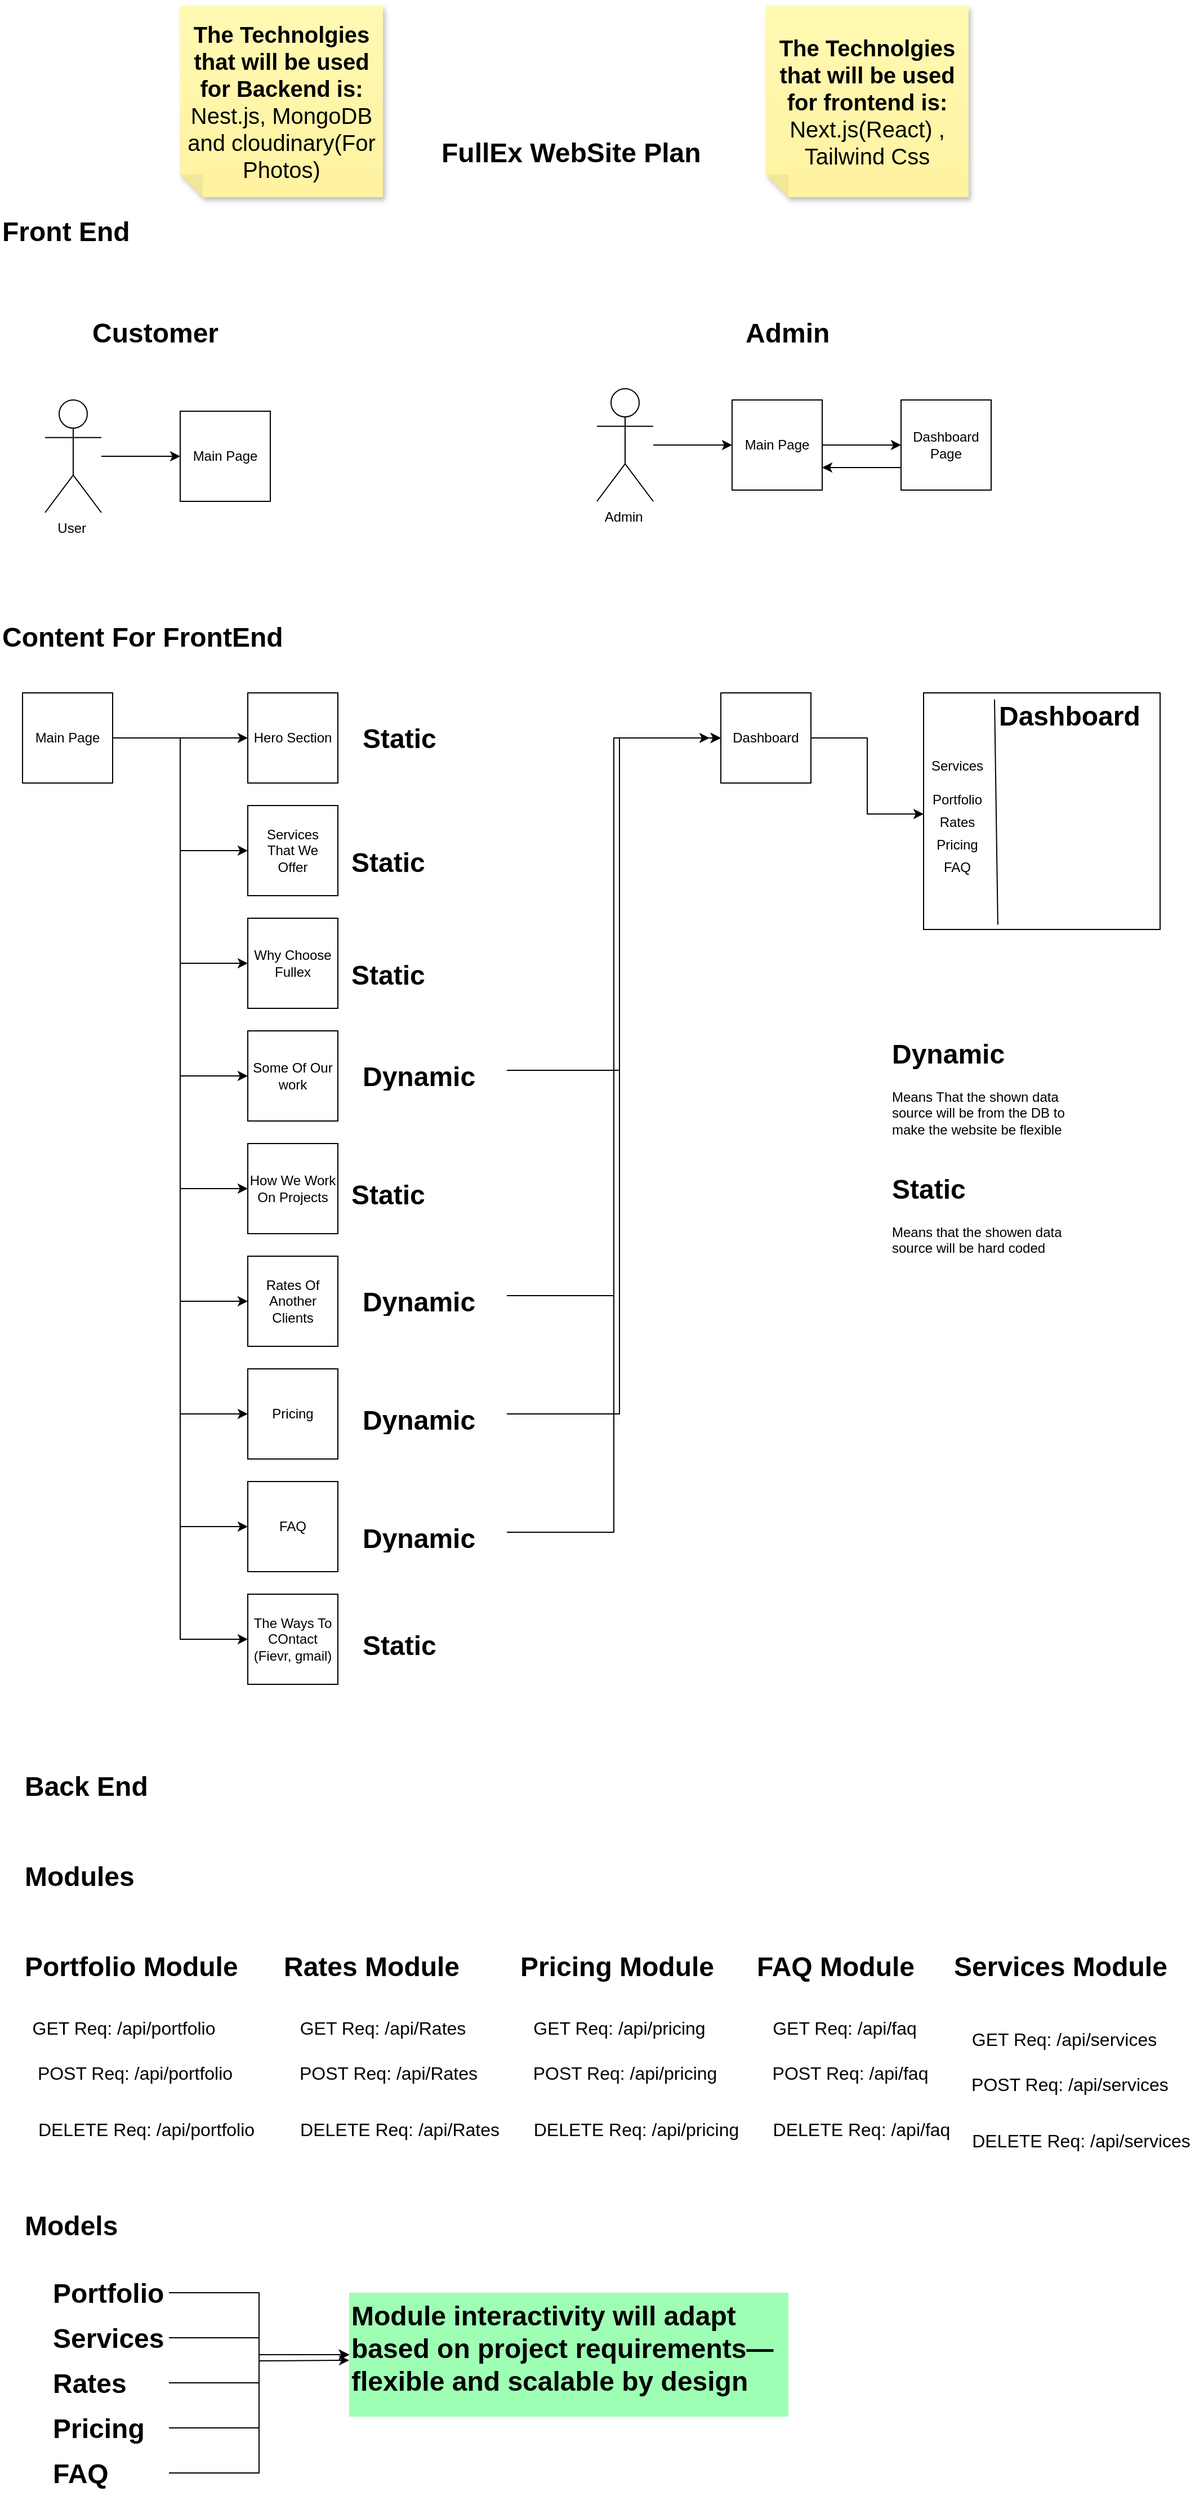 <mxfile version="27.0.9">
  <diagram name="Page-1" id="Uw946gZTUGCRtJaxegiX">
    <mxGraphModel dx="1330" dy="563" grid="1" gridSize="10" guides="1" tooltips="1" connect="1" arrows="1" fold="1" page="1" pageScale="1" pageWidth="1100" pageHeight="850" math="0" shadow="0">
      <root>
        <mxCell id="0" />
        <mxCell id="1" parent="0" />
        <mxCell id="nWygoveOUm3oECDiXC1X-2" value="&lt;h1 style=&quot;margin-top: 0px;&quot;&gt;&lt;span style=&quot;background-color: transparent; color: light-dark(rgb(0, 0, 0), rgb(255, 255, 255));&quot;&gt;FullEx WebSite Plan&lt;/span&gt;&lt;/h1&gt;" style="text;html=1;whiteSpace=wrap;overflow=hidden;rounded=0;" parent="1" vertex="1">
          <mxGeometry x="430" y="150" width="240" height="30" as="geometry" />
        </mxCell>
        <mxCell id="nWygoveOUm3oECDiXC1X-3" value="&lt;h1 style=&quot;margin-top: 0px;&quot;&gt;&lt;span style=&quot;background-color: transparent; color: light-dark(rgb(0, 0, 0), rgb(255, 255, 255));&quot;&gt;Front End&lt;/span&gt;&lt;/h1&gt;" style="text;html=1;whiteSpace=wrap;overflow=hidden;rounded=0;" parent="1" vertex="1">
          <mxGeometry x="40" y="220" width="240" height="30" as="geometry" />
        </mxCell>
        <mxCell id="nWygoveOUm3oECDiXC1X-8" style="edgeStyle=orthogonalEdgeStyle;rounded=0;orthogonalLoop=1;jettySize=auto;html=1;" parent="1" source="nWygoveOUm3oECDiXC1X-5" edge="1">
          <mxGeometry relative="1" as="geometry">
            <mxPoint x="200" y="440" as="targetPoint" />
          </mxGeometry>
        </mxCell>
        <mxCell id="nWygoveOUm3oECDiXC1X-5" value="User&amp;nbsp;" style="shape=umlActor;verticalLabelPosition=bottom;verticalAlign=top;html=1;outlineConnect=0;" parent="1" vertex="1">
          <mxGeometry x="80" y="390" width="50" height="100" as="geometry" />
        </mxCell>
        <mxCell id="nWygoveOUm3oECDiXC1X-9" value="Main Page" style="whiteSpace=wrap;html=1;aspect=fixed;" parent="1" vertex="1">
          <mxGeometry x="200" y="400" width="80" height="80" as="geometry" />
        </mxCell>
        <mxCell id="nWygoveOUm3oECDiXC1X-10" value="&lt;h1 style=&quot;margin-top: 0px;&quot;&gt;&lt;span style=&quot;background-color: transparent; color: light-dark(rgb(0, 0, 0), rgb(255, 255, 255));&quot;&gt;Customer&lt;/span&gt;&lt;/h1&gt;" style="text;html=1;whiteSpace=wrap;overflow=hidden;rounded=0;" parent="1" vertex="1">
          <mxGeometry x="120" y="310" width="130" height="30" as="geometry" />
        </mxCell>
        <mxCell id="nWygoveOUm3oECDiXC1X-12" style="edgeStyle=orthogonalEdgeStyle;rounded=0;orthogonalLoop=1;jettySize=auto;html=1;" parent="1" source="nWygoveOUm3oECDiXC1X-13" edge="1">
          <mxGeometry relative="1" as="geometry">
            <mxPoint x="690" y="430" as="targetPoint" />
          </mxGeometry>
        </mxCell>
        <mxCell id="nWygoveOUm3oECDiXC1X-13" value="Admin&amp;nbsp;" style="shape=umlActor;verticalLabelPosition=bottom;verticalAlign=top;html=1;outlineConnect=0;" parent="1" vertex="1">
          <mxGeometry x="570" y="380" width="50" height="100" as="geometry" />
        </mxCell>
        <mxCell id="nWygoveOUm3oECDiXC1X-16" style="edgeStyle=orthogonalEdgeStyle;rounded=0;orthogonalLoop=1;jettySize=auto;html=1;" parent="1" source="nWygoveOUm3oECDiXC1X-14" edge="1">
          <mxGeometry relative="1" as="geometry">
            <mxPoint x="840" y="430" as="targetPoint" />
          </mxGeometry>
        </mxCell>
        <mxCell id="nWygoveOUm3oECDiXC1X-14" value="Main Page" style="whiteSpace=wrap;html=1;aspect=fixed;" parent="1" vertex="1">
          <mxGeometry x="690" y="390" width="80" height="80" as="geometry" />
        </mxCell>
        <mxCell id="nWygoveOUm3oECDiXC1X-15" value="&lt;h1 style=&quot;margin-top: 0px;&quot;&gt;&lt;span style=&quot;background-color: transparent; color: light-dark(rgb(0, 0, 0), rgb(255, 255, 255));&quot;&gt;Admin&lt;/span&gt;&lt;/h1&gt;" style="text;html=1;whiteSpace=wrap;overflow=hidden;rounded=0;" parent="1" vertex="1">
          <mxGeometry x="700" y="310" width="130" height="30" as="geometry" />
        </mxCell>
        <mxCell id="nWygoveOUm3oECDiXC1X-19" style="edgeStyle=orthogonalEdgeStyle;rounded=0;orthogonalLoop=1;jettySize=auto;html=1;entryX=1;entryY=0.75;entryDx=0;entryDy=0;" parent="1" source="nWygoveOUm3oECDiXC1X-17" target="nWygoveOUm3oECDiXC1X-14" edge="1">
          <mxGeometry relative="1" as="geometry">
            <Array as="points">
              <mxPoint x="840" y="450" />
              <mxPoint x="840" y="450" />
            </Array>
          </mxGeometry>
        </mxCell>
        <mxCell id="nWygoveOUm3oECDiXC1X-17" value="Dashboard&lt;div&gt;Page&lt;/div&gt;" style="whiteSpace=wrap;html=1;aspect=fixed;" parent="1" vertex="1">
          <mxGeometry x="840" y="390" width="80" height="80" as="geometry" />
        </mxCell>
        <mxCell id="nWygoveOUm3oECDiXC1X-29" style="edgeStyle=orthogonalEdgeStyle;rounded=0;orthogonalLoop=1;jettySize=auto;html=1;entryX=0;entryY=0.5;entryDx=0;entryDy=0;" parent="1" source="nWygoveOUm3oECDiXC1X-21" target="nWygoveOUm3oECDiXC1X-25" edge="1">
          <mxGeometry relative="1" as="geometry" />
        </mxCell>
        <mxCell id="nWygoveOUm3oECDiXC1X-30" style="edgeStyle=orthogonalEdgeStyle;rounded=0;orthogonalLoop=1;jettySize=auto;html=1;entryX=0;entryY=0.5;entryDx=0;entryDy=0;" parent="1" source="nWygoveOUm3oECDiXC1X-21" target="nWygoveOUm3oECDiXC1X-28" edge="1">
          <mxGeometry relative="1" as="geometry" />
        </mxCell>
        <mxCell id="nWygoveOUm3oECDiXC1X-31" style="edgeStyle=orthogonalEdgeStyle;rounded=0;orthogonalLoop=1;jettySize=auto;html=1;entryX=0;entryY=0.5;entryDx=0;entryDy=0;" parent="1" source="nWygoveOUm3oECDiXC1X-21" target="nWygoveOUm3oECDiXC1X-27" edge="1">
          <mxGeometry relative="1" as="geometry" />
        </mxCell>
        <mxCell id="nWygoveOUm3oECDiXC1X-32" style="edgeStyle=orthogonalEdgeStyle;rounded=0;orthogonalLoop=1;jettySize=auto;html=1;entryX=0;entryY=0.5;entryDx=0;entryDy=0;" parent="1" source="nWygoveOUm3oECDiXC1X-21" target="nWygoveOUm3oECDiXC1X-26" edge="1">
          <mxGeometry relative="1" as="geometry" />
        </mxCell>
        <mxCell id="nWygoveOUm3oECDiXC1X-35" style="edgeStyle=orthogonalEdgeStyle;rounded=0;orthogonalLoop=1;jettySize=auto;html=1;entryX=0;entryY=0.5;entryDx=0;entryDy=0;" parent="1" source="nWygoveOUm3oECDiXC1X-21" target="nWygoveOUm3oECDiXC1X-34" edge="1">
          <mxGeometry relative="1" as="geometry" />
        </mxCell>
        <mxCell id="nWygoveOUm3oECDiXC1X-36" style="edgeStyle=orthogonalEdgeStyle;rounded=0;orthogonalLoop=1;jettySize=auto;html=1;entryX=0;entryY=0.5;entryDx=0;entryDy=0;" parent="1" source="nWygoveOUm3oECDiXC1X-21" target="nWygoveOUm3oECDiXC1X-33" edge="1">
          <mxGeometry relative="1" as="geometry" />
        </mxCell>
        <mxCell id="nWygoveOUm3oECDiXC1X-40" style="edgeStyle=orthogonalEdgeStyle;rounded=0;orthogonalLoop=1;jettySize=auto;html=1;entryX=0;entryY=0.5;entryDx=0;entryDy=0;" parent="1" source="nWygoveOUm3oECDiXC1X-21" target="nWygoveOUm3oECDiXC1X-37" edge="1">
          <mxGeometry relative="1" as="geometry" />
        </mxCell>
        <mxCell id="nWygoveOUm3oECDiXC1X-41" style="edgeStyle=orthogonalEdgeStyle;rounded=0;orthogonalLoop=1;jettySize=auto;html=1;entryX=0;entryY=0.5;entryDx=0;entryDy=0;" parent="1" source="nWygoveOUm3oECDiXC1X-21" target="nWygoveOUm3oECDiXC1X-38" edge="1">
          <mxGeometry relative="1" as="geometry" />
        </mxCell>
        <mxCell id="nWygoveOUm3oECDiXC1X-42" style="edgeStyle=orthogonalEdgeStyle;rounded=0;orthogonalLoop=1;jettySize=auto;html=1;entryX=0;entryY=0.5;entryDx=0;entryDy=0;" parent="1" source="nWygoveOUm3oECDiXC1X-21" target="nWygoveOUm3oECDiXC1X-39" edge="1">
          <mxGeometry relative="1" as="geometry" />
        </mxCell>
        <mxCell id="nWygoveOUm3oECDiXC1X-21" value="Main Page" style="whiteSpace=wrap;html=1;aspect=fixed;" parent="1" vertex="1">
          <mxGeometry x="60" y="650" width="80" height="80" as="geometry" />
        </mxCell>
        <mxCell id="nWygoveOUm3oECDiXC1X-24" value="&lt;h1 style=&quot;margin-top: 0px;&quot;&gt;&lt;span style=&quot;background-color: transparent; color: light-dark(rgb(0, 0, 0), rgb(255, 255, 255));&quot;&gt;Content For FrontEnd&lt;/span&gt;&lt;/h1&gt;" style="text;html=1;whiteSpace=wrap;overflow=hidden;rounded=0;" parent="1" vertex="1">
          <mxGeometry x="40" y="580" width="260" height="30" as="geometry" />
        </mxCell>
        <mxCell id="nWygoveOUm3oECDiXC1X-25" value="Hero Section" style="whiteSpace=wrap;html=1;aspect=fixed;" parent="1" vertex="1">
          <mxGeometry x="260" y="650" width="80" height="80" as="geometry" />
        </mxCell>
        <mxCell id="nWygoveOUm3oECDiXC1X-26" value="Some Of Our work" style="whiteSpace=wrap;html=1;aspect=fixed;" parent="1" vertex="1">
          <mxGeometry x="260" y="950" width="80" height="80" as="geometry" />
        </mxCell>
        <mxCell id="nWygoveOUm3oECDiXC1X-27" value="Why Choose Fullex" style="whiteSpace=wrap;html=1;aspect=fixed;" parent="1" vertex="1">
          <mxGeometry x="260" y="850" width="80" height="80" as="geometry" />
        </mxCell>
        <mxCell id="nWygoveOUm3oECDiXC1X-28" value="Services&lt;br&gt;That We&lt;div&gt;Offer&lt;/div&gt;" style="whiteSpace=wrap;html=1;aspect=fixed;" parent="1" vertex="1">
          <mxGeometry x="260" y="750" width="80" height="80" as="geometry" />
        </mxCell>
        <mxCell id="nWygoveOUm3oECDiXC1X-33" value="Rates Of Another Clients" style="whiteSpace=wrap;html=1;aspect=fixed;" parent="1" vertex="1">
          <mxGeometry x="260" y="1150" width="80" height="80" as="geometry" />
        </mxCell>
        <mxCell id="nWygoveOUm3oECDiXC1X-34" value="How We Work On Projects" style="whiteSpace=wrap;html=1;aspect=fixed;" parent="1" vertex="1">
          <mxGeometry x="260" y="1050" width="80" height="80" as="geometry" />
        </mxCell>
        <mxCell id="nWygoveOUm3oECDiXC1X-37" value="Pricing" style="whiteSpace=wrap;html=1;aspect=fixed;" parent="1" vertex="1">
          <mxGeometry x="260" y="1250" width="80" height="80" as="geometry" />
        </mxCell>
        <mxCell id="nWygoveOUm3oECDiXC1X-38" value="FAQ" style="whiteSpace=wrap;html=1;aspect=fixed;" parent="1" vertex="1">
          <mxGeometry x="260" y="1350" width="80" height="80" as="geometry" />
        </mxCell>
        <mxCell id="nWygoveOUm3oECDiXC1X-39" value="The Ways To COntact&lt;div&gt;(Fievr, gmail)&lt;/div&gt;" style="whiteSpace=wrap;html=1;aspect=fixed;" parent="1" vertex="1">
          <mxGeometry x="260" y="1450" width="80" height="80" as="geometry" />
        </mxCell>
        <mxCell id="nWygoveOUm3oECDiXC1X-84" style="edgeStyle=orthogonalEdgeStyle;rounded=0;orthogonalLoop=1;jettySize=auto;html=1;entryX=0;entryY=0.25;entryDx=0;entryDy=0;" parent="1" source="nWygoveOUm3oECDiXC1X-43" target="nWygoveOUm3oECDiXC1X-65" edge="1">
          <mxGeometry relative="1" as="geometry" />
        </mxCell>
        <mxCell id="nWygoveOUm3oECDiXC1X-43" value="Dashboard" style="whiteSpace=wrap;html=1;aspect=fixed;" parent="1" vertex="1">
          <mxGeometry x="680" y="650" width="80" height="80" as="geometry" />
        </mxCell>
        <mxCell id="nWygoveOUm3oECDiXC1X-44" value="&lt;h1 style=&quot;margin-top: 0px;&quot;&gt;&lt;span style=&quot;background-color: transparent; color: light-dark(rgb(0, 0, 0), rgb(255, 255, 255));&quot;&gt;Static&lt;/span&gt;&lt;/h1&gt;" style="text;html=1;whiteSpace=wrap;overflow=hidden;rounded=0;" parent="1" vertex="1">
          <mxGeometry x="360" y="1475" width="130" height="30" as="geometry" />
        </mxCell>
        <mxCell id="nWygoveOUm3oECDiXC1X-59" style="edgeStyle=orthogonalEdgeStyle;rounded=0;orthogonalLoop=1;jettySize=auto;html=1;entryX=0;entryY=0.5;entryDx=0;entryDy=0;" parent="1" source="nWygoveOUm3oECDiXC1X-45" target="nWygoveOUm3oECDiXC1X-43" edge="1">
          <mxGeometry relative="1" as="geometry" />
        </mxCell>
        <mxCell id="nWygoveOUm3oECDiXC1X-45" value="&lt;h1 style=&quot;margin-top: 0px;&quot;&gt;&lt;span style=&quot;background-color: transparent; color: light-dark(rgb(0, 0, 0), rgb(255, 255, 255));&quot;&gt;Dynamic&lt;/span&gt;&lt;/h1&gt;" style="text;html=1;whiteSpace=wrap;overflow=hidden;rounded=0;" parent="1" vertex="1">
          <mxGeometry x="360" y="1380" width="130" height="30" as="geometry" />
        </mxCell>
        <mxCell id="nWygoveOUm3oECDiXC1X-58" style="edgeStyle=orthogonalEdgeStyle;rounded=0;orthogonalLoop=1;jettySize=auto;html=1;" parent="1" source="nWygoveOUm3oECDiXC1X-46" edge="1">
          <mxGeometry relative="1" as="geometry">
            <mxPoint x="670" y="690" as="targetPoint" />
            <Array as="points">
              <mxPoint x="590" y="1290" />
              <mxPoint x="590" y="690" />
            </Array>
          </mxGeometry>
        </mxCell>
        <mxCell id="nWygoveOUm3oECDiXC1X-46" value="&lt;h1 style=&quot;margin-top: 0px;&quot;&gt;&lt;span style=&quot;background-color: transparent; color: light-dark(rgb(0, 0, 0), rgb(255, 255, 255));&quot;&gt;Dynamic&lt;/span&gt;&lt;/h1&gt;" style="text;html=1;whiteSpace=wrap;overflow=hidden;rounded=0;" parent="1" vertex="1">
          <mxGeometry x="360" y="1275" width="130" height="30" as="geometry" />
        </mxCell>
        <mxCell id="nWygoveOUm3oECDiXC1X-57" style="edgeStyle=orthogonalEdgeStyle;rounded=0;orthogonalLoop=1;jettySize=auto;html=1;entryX=0;entryY=0.5;entryDx=0;entryDy=0;" parent="1" source="nWygoveOUm3oECDiXC1X-47" target="nWygoveOUm3oECDiXC1X-43" edge="1">
          <mxGeometry relative="1" as="geometry" />
        </mxCell>
        <mxCell id="nWygoveOUm3oECDiXC1X-47" value="&lt;h1 style=&quot;margin-top: 0px;&quot;&gt;&lt;span style=&quot;background-color: transparent; color: light-dark(rgb(0, 0, 0), rgb(255, 255, 255));&quot;&gt;Dynamic&lt;/span&gt;&lt;/h1&gt;" style="text;html=1;whiteSpace=wrap;overflow=hidden;rounded=0;" parent="1" vertex="1">
          <mxGeometry x="360" y="1170" width="130" height="30" as="geometry" />
        </mxCell>
        <mxCell id="nWygoveOUm3oECDiXC1X-48" value="&lt;h1 style=&quot;margin-top: 0px;&quot;&gt;Static&lt;/h1&gt;" style="text;html=1;whiteSpace=wrap;overflow=hidden;rounded=0;" parent="1" vertex="1">
          <mxGeometry x="350" y="1075" width="130" height="30" as="geometry" />
        </mxCell>
        <mxCell id="nWygoveOUm3oECDiXC1X-56" style="edgeStyle=orthogonalEdgeStyle;rounded=0;orthogonalLoop=1;jettySize=auto;html=1;" parent="1" source="nWygoveOUm3oECDiXC1X-49" target="nWygoveOUm3oECDiXC1X-43" edge="1">
          <mxGeometry relative="1" as="geometry">
            <Array as="points">
              <mxPoint x="590" y="985" />
              <mxPoint x="590" y="690" />
            </Array>
          </mxGeometry>
        </mxCell>
        <mxCell id="nWygoveOUm3oECDiXC1X-49" value="&lt;h1 style=&quot;margin-top: 0px;&quot;&gt;&lt;span style=&quot;background-color: transparent; color: light-dark(rgb(0, 0, 0), rgb(255, 255, 255));&quot;&gt;Dynamic&lt;/span&gt;&lt;/h1&gt;" style="text;html=1;whiteSpace=wrap;overflow=hidden;rounded=0;" parent="1" vertex="1">
          <mxGeometry x="360" y="970" width="130" height="30" as="geometry" />
        </mxCell>
        <mxCell id="nWygoveOUm3oECDiXC1X-50" value="&lt;h1 style=&quot;margin-top: 0px;&quot;&gt;&lt;span style=&quot;background-color: transparent; color: light-dark(rgb(0, 0, 0), rgb(255, 255, 255));&quot;&gt;Static&lt;/span&gt;&lt;/h1&gt;" style="text;html=1;whiteSpace=wrap;overflow=hidden;rounded=0;" parent="1" vertex="1">
          <mxGeometry x="350" y="880" width="130" height="30" as="geometry" />
        </mxCell>
        <mxCell id="nWygoveOUm3oECDiXC1X-51" value="&lt;h1 style=&quot;margin-top: 0px;&quot;&gt;&lt;span style=&quot;background-color: transparent; color: light-dark(rgb(0, 0, 0), rgb(255, 255, 255));&quot;&gt;Static&lt;/span&gt;&lt;/h1&gt;" style="text;html=1;whiteSpace=wrap;overflow=hidden;rounded=0;" parent="1" vertex="1">
          <mxGeometry x="350" y="780" width="130" height="30" as="geometry" />
        </mxCell>
        <mxCell id="nWygoveOUm3oECDiXC1X-52" value="&lt;h1 style=&quot;margin-top: 0px;&quot;&gt;&lt;span style=&quot;background-color: transparent; color: light-dark(rgb(0, 0, 0), rgb(255, 255, 255));&quot;&gt;Static&lt;/span&gt;&lt;/h1&gt;" style="text;html=1;whiteSpace=wrap;overflow=hidden;rounded=0;" parent="1" vertex="1">
          <mxGeometry x="360" y="670" width="130" height="30" as="geometry" />
        </mxCell>
        <mxCell id="nWygoveOUm3oECDiXC1X-61" value="" style="whiteSpace=wrap;html=1;aspect=fixed;" parent="1" vertex="1">
          <mxGeometry x="860" y="650" width="210" height="210" as="geometry" />
        </mxCell>
        <mxCell id="nWygoveOUm3oECDiXC1X-62" value="" style="endArrow=none;html=1;rounded=0;entryX=0.3;entryY=0.028;entryDx=0;entryDy=0;entryPerimeter=0;exitX=0.314;exitY=0.98;exitDx=0;exitDy=0;exitPerimeter=0;" parent="1" edge="1">
          <mxGeometry width="50" height="50" relative="1" as="geometry">
            <mxPoint x="925.94" y="855.8" as="sourcePoint" />
            <mxPoint x="923" y="655.88" as="targetPoint" />
          </mxGeometry>
        </mxCell>
        <mxCell id="nWygoveOUm3oECDiXC1X-63" value="Services" style="text;html=1;align=center;verticalAlign=middle;whiteSpace=wrap;rounded=0;" parent="1" vertex="1">
          <mxGeometry x="860" y="700" width="60" height="30" as="geometry" />
        </mxCell>
        <mxCell id="nWygoveOUm3oECDiXC1X-64" value="Portfolio" style="text;html=1;align=center;verticalAlign=middle;whiteSpace=wrap;rounded=0;" parent="1" vertex="1">
          <mxGeometry x="860" y="730" width="60" height="30" as="geometry" />
        </mxCell>
        <mxCell id="nWygoveOUm3oECDiXC1X-65" value="Rates" style="text;html=1;align=center;verticalAlign=middle;whiteSpace=wrap;rounded=0;" parent="1" vertex="1">
          <mxGeometry x="860" y="750" width="60" height="30" as="geometry" />
        </mxCell>
        <mxCell id="nWygoveOUm3oECDiXC1X-66" value="Pricing" style="text;html=1;align=center;verticalAlign=middle;whiteSpace=wrap;rounded=0;" parent="1" vertex="1">
          <mxGeometry x="860" y="770" width="60" height="30" as="geometry" />
        </mxCell>
        <mxCell id="nWygoveOUm3oECDiXC1X-69" value="&lt;h1 style=&quot;margin-top: 0px;&quot;&gt;Dashboard&lt;/h1&gt;" style="text;html=1;whiteSpace=wrap;overflow=hidden;rounded=0;" parent="1" vertex="1">
          <mxGeometry x="925" y="650" width="130" height="30" as="geometry" />
        </mxCell>
        <mxCell id="nWygoveOUm3oECDiXC1X-71" value="FAQ" style="text;html=1;align=center;verticalAlign=middle;whiteSpace=wrap;rounded=0;" parent="1" vertex="1">
          <mxGeometry x="860" y="790" width="60" height="30" as="geometry" />
        </mxCell>
        <mxCell id="nWygoveOUm3oECDiXC1X-72" value="&lt;h1 style=&quot;margin-top: 0px;&quot;&gt;Dynamic&lt;/h1&gt;&lt;p&gt;Means That the shown data source will be from the DB to make the website be flexible&amp;nbsp;&lt;/p&gt;" style="text;html=1;whiteSpace=wrap;overflow=hidden;rounded=0;" parent="1" vertex="1">
          <mxGeometry x="830" y="950" width="180" height="120" as="geometry" />
        </mxCell>
        <mxCell id="nWygoveOUm3oECDiXC1X-73" value="&lt;h1 style=&quot;margin-top: 0px;&quot;&gt;Static&lt;/h1&gt;&lt;p&gt;Means that the showen data source will be hard coded&lt;/p&gt;" style="text;html=1;whiteSpace=wrap;overflow=hidden;rounded=0;" parent="1" vertex="1">
          <mxGeometry x="830" y="1070" width="180" height="120" as="geometry" />
        </mxCell>
        <mxCell id="nWygoveOUm3oECDiXC1X-77" value="&lt;h1 style=&quot;margin-top: 0px;&quot;&gt;&lt;span style=&quot;background-color: transparent; color: light-dark(rgb(0, 0, 0), rgb(255, 255, 255));&quot;&gt;Back End&lt;/span&gt;&lt;/h1&gt;" style="text;html=1;whiteSpace=wrap;overflow=hidden;rounded=0;" parent="1" vertex="1">
          <mxGeometry x="60" y="1600" width="120" height="30" as="geometry" />
        </mxCell>
        <mxCell id="nWygoveOUm3oECDiXC1X-78" value="&lt;span style=&quot;font-size: 20px;&quot;&gt;&lt;b&gt;The Technolgies that will be used for frontend is:&lt;/b&gt;&lt;/span&gt;&lt;div&gt;&lt;span style=&quot;font-size: 20px;&quot;&gt;Next.js(React) , Tailwind Css&lt;/span&gt;&lt;/div&gt;" style="shape=note;whiteSpace=wrap;html=1;backgroundOutline=1;fontColor=#000000;darkOpacity=0.05;fillColor=#FFF9B2;strokeColor=none;fillStyle=solid;direction=west;gradientDirection=north;gradientColor=#FFF2A1;shadow=1;size=20;pointerEvents=1;" parent="1" vertex="1">
          <mxGeometry x="720" y="40" width="180" height="170" as="geometry" />
        </mxCell>
        <mxCell id="nWygoveOUm3oECDiXC1X-80" value="&lt;span style=&quot;font-size: 20px;&quot;&gt;&lt;b&gt;The Technolgies that will be used for Backend is:&lt;/b&gt;&lt;/span&gt;&lt;div&gt;&lt;span style=&quot;font-size: 20px;&quot;&gt;Nest.js, MongoDB and&amp;nbsp;&lt;/span&gt;&lt;span style=&quot;background-color: transparent; font-size: 20px;&quot;&gt;cloudinary(For Photos)&lt;/span&gt;&lt;/div&gt;" style="shape=note;whiteSpace=wrap;html=1;backgroundOutline=1;fontColor=#000000;darkOpacity=0.05;fillColor=#FFF9B2;strokeColor=none;fillStyle=solid;direction=west;gradientDirection=north;gradientColor=#FFF2A1;shadow=1;size=20;pointerEvents=1;" parent="1" vertex="1">
          <mxGeometry x="200" y="40" width="180" height="170" as="geometry" />
        </mxCell>
        <mxCell id="nWygoveOUm3oECDiXC1X-81" value="&lt;h1 style=&quot;margin-top: 0px;&quot;&gt;Modules&lt;/h1&gt;" style="text;html=1;whiteSpace=wrap;overflow=hidden;rounded=0;" parent="1" vertex="1">
          <mxGeometry x="60" y="1680" width="120" height="40" as="geometry" />
        </mxCell>
        <mxCell id="nWygoveOUm3oECDiXC1X-83" value="&lt;h1 style=&quot;margin-top: 0px;&quot;&gt;Portfolio Module&lt;/h1&gt;" style="text;html=1;whiteSpace=wrap;overflow=hidden;rounded=0;" parent="1" vertex="1">
          <mxGeometry x="60" y="1760" width="200" height="40" as="geometry" />
        </mxCell>
        <mxCell id="nWygoveOUm3oECDiXC1X-85" value="&lt;h1 style=&quot;margin-top: 0px;&quot;&gt;Rates Module&lt;/h1&gt;" style="text;html=1;whiteSpace=wrap;overflow=hidden;rounded=0;" parent="1" vertex="1">
          <mxGeometry x="290" y="1760" width="200" height="40" as="geometry" />
        </mxCell>
        <mxCell id="nWygoveOUm3oECDiXC1X-86" value="&lt;h1 style=&quot;margin-top: 0px;&quot;&gt;FAQ Module&lt;/h1&gt;" style="text;html=1;whiteSpace=wrap;overflow=hidden;rounded=0;" parent="1" vertex="1">
          <mxGeometry x="710" y="1760" width="200" height="40" as="geometry" />
        </mxCell>
        <mxCell id="nWygoveOUm3oECDiXC1X-87" value="&lt;h1 style=&quot;margin-top: 0px;&quot;&gt;Pricing Module&lt;/h1&gt;" style="text;html=1;whiteSpace=wrap;overflow=hidden;rounded=0;" parent="1" vertex="1">
          <mxGeometry x="500" y="1760" width="200" height="40" as="geometry" />
        </mxCell>
        <mxCell id="nWygoveOUm3oECDiXC1X-88" value="&lt;h1 style=&quot;margin-top: 0px;&quot;&gt;Services Module&lt;/h1&gt;" style="text;html=1;whiteSpace=wrap;overflow=hidden;rounded=0;" parent="1" vertex="1">
          <mxGeometry x="885" y="1760" width="200" height="40" as="geometry" />
        </mxCell>
        <mxCell id="nWygoveOUm3oECDiXC1X-89" value="&lt;font style=&quot;font-size: 16px;&quot;&gt;GET Req: /api/portfolio&lt;/font&gt;" style="text;html=1;align=center;verticalAlign=middle;whiteSpace=wrap;rounded=0;" parent="1" vertex="1">
          <mxGeometry x="60" y="1820" width="180" height="30" as="geometry" />
        </mxCell>
        <mxCell id="nWygoveOUm3oECDiXC1X-90" value="&lt;font style=&quot;font-size: 16px;&quot;&gt;POST Req: /api/portfolio&lt;/font&gt;" style="text;html=1;align=center;verticalAlign=middle;whiteSpace=wrap;rounded=0;" parent="1" vertex="1">
          <mxGeometry x="70" y="1860" width="180" height="30" as="geometry" />
        </mxCell>
        <mxCell id="nWygoveOUm3oECDiXC1X-91" value="&lt;font style=&quot;font-size: 16px;&quot;&gt;DELETE Req: /api/portfolio&lt;/font&gt;" style="text;html=1;align=center;verticalAlign=middle;whiteSpace=wrap;rounded=0;" parent="1" vertex="1">
          <mxGeometry x="70" y="1910" width="200" height="30" as="geometry" />
        </mxCell>
        <mxCell id="nWygoveOUm3oECDiXC1X-92" value="&lt;font style=&quot;font-size: 16px;&quot;&gt;GET Req: /api/Rates&lt;/font&gt;" style="text;html=1;align=center;verticalAlign=middle;whiteSpace=wrap;rounded=0;" parent="1" vertex="1">
          <mxGeometry x="290" y="1820" width="180" height="30" as="geometry" />
        </mxCell>
        <mxCell id="nWygoveOUm3oECDiXC1X-93" value="&lt;font style=&quot;font-size: 16px;&quot;&gt;POST Req: /api/&lt;/font&gt;&lt;span style=&quot;font-size: 16px;&quot;&gt;Rates&lt;/span&gt;" style="text;html=1;align=center;verticalAlign=middle;whiteSpace=wrap;rounded=0;" parent="1" vertex="1">
          <mxGeometry x="295" y="1860" width="180" height="30" as="geometry" />
        </mxCell>
        <mxCell id="nWygoveOUm3oECDiXC1X-94" value="&lt;font style=&quot;font-size: 16px;&quot;&gt;DELETE Req: /api/&lt;/font&gt;&lt;span style=&quot;font-size: 16px;&quot;&gt;Rates&lt;/span&gt;" style="text;html=1;align=center;verticalAlign=middle;whiteSpace=wrap;rounded=0;" parent="1" vertex="1">
          <mxGeometry x="295" y="1910" width="200" height="30" as="geometry" />
        </mxCell>
        <mxCell id="nWygoveOUm3oECDiXC1X-95" value="&lt;font style=&quot;font-size: 16px;&quot;&gt;GET Req: /api/pricing&lt;/font&gt;" style="text;html=1;align=center;verticalAlign=middle;whiteSpace=wrap;rounded=0;" parent="1" vertex="1">
          <mxGeometry x="500" y="1820" width="180" height="30" as="geometry" />
        </mxCell>
        <mxCell id="nWygoveOUm3oECDiXC1X-96" value="&lt;font style=&quot;font-size: 16px;&quot;&gt;POST Req: /api/&lt;/font&gt;&lt;span style=&quot;font-size: 16px;&quot;&gt;pricing&lt;/span&gt;" style="text;html=1;align=center;verticalAlign=middle;whiteSpace=wrap;rounded=0;" parent="1" vertex="1">
          <mxGeometry x="505" y="1860" width="180" height="30" as="geometry" />
        </mxCell>
        <mxCell id="nWygoveOUm3oECDiXC1X-97" value="&lt;font style=&quot;font-size: 16px;&quot;&gt;DELETE Req: /api/&lt;/font&gt;&lt;span style=&quot;font-size: 16px;&quot;&gt;pricing&lt;/span&gt;" style="text;html=1;align=center;verticalAlign=middle;whiteSpace=wrap;rounded=0;" parent="1" vertex="1">
          <mxGeometry x="505" y="1910" width="200" height="30" as="geometry" />
        </mxCell>
        <mxCell id="nWygoveOUm3oECDiXC1X-98" value="&lt;font style=&quot;font-size: 16px;&quot;&gt;GET Req: /api/faq&lt;/font&gt;" style="text;html=1;align=center;verticalAlign=middle;whiteSpace=wrap;rounded=0;" parent="1" vertex="1">
          <mxGeometry x="700" y="1820" width="180" height="30" as="geometry" />
        </mxCell>
        <mxCell id="nWygoveOUm3oECDiXC1X-99" value="&lt;font style=&quot;font-size: 16px;&quot;&gt;POST Req: /api/&lt;/font&gt;&lt;span style=&quot;font-size: 16px;&quot;&gt;faq&lt;/span&gt;" style="text;html=1;align=center;verticalAlign=middle;whiteSpace=wrap;rounded=0;" parent="1" vertex="1">
          <mxGeometry x="705" y="1860" width="180" height="30" as="geometry" />
        </mxCell>
        <mxCell id="nWygoveOUm3oECDiXC1X-100" value="&lt;font style=&quot;font-size: 16px;&quot;&gt;DELETE Req: /api/&lt;/font&gt;&lt;span style=&quot;font-size: 16px;&quot;&gt;faq&lt;/span&gt;" style="text;html=1;align=center;verticalAlign=middle;whiteSpace=wrap;rounded=0;" parent="1" vertex="1">
          <mxGeometry x="705" y="1910" width="200" height="30" as="geometry" />
        </mxCell>
        <mxCell id="nWygoveOUm3oECDiXC1X-101" value="&lt;font style=&quot;font-size: 16px;&quot;&gt;GET Req: /api/services&lt;/font&gt;" style="text;html=1;align=center;verticalAlign=middle;whiteSpace=wrap;rounded=0;" parent="1" vertex="1">
          <mxGeometry x="895" y="1830" width="180" height="30" as="geometry" />
        </mxCell>
        <mxCell id="nWygoveOUm3oECDiXC1X-102" value="&lt;font style=&quot;font-size: 16px;&quot;&gt;POST Req: /api/&lt;/font&gt;&lt;span style=&quot;font-size: 16px;&quot;&gt;services&lt;/span&gt;" style="text;html=1;align=center;verticalAlign=middle;whiteSpace=wrap;rounded=0;" parent="1" vertex="1">
          <mxGeometry x="900" y="1870" width="180" height="30" as="geometry" />
        </mxCell>
        <mxCell id="nWygoveOUm3oECDiXC1X-103" value="&lt;font style=&quot;font-size: 16px;&quot;&gt;DELETE Req: /api/&lt;/font&gt;&lt;span style=&quot;font-size: 16px;&quot;&gt;services&lt;/span&gt;" style="text;html=1;align=center;verticalAlign=middle;whiteSpace=wrap;rounded=0;" parent="1" vertex="1">
          <mxGeometry x="900" y="1920" width="200" height="30" as="geometry" />
        </mxCell>
        <mxCell id="nWygoveOUm3oECDiXC1X-104" value="&lt;h1 style=&quot;margin-top: 0px;&quot;&gt;Models&lt;/h1&gt;" style="text;html=1;whiteSpace=wrap;overflow=hidden;rounded=0;" parent="1" vertex="1">
          <mxGeometry x="60" y="1990" width="120" height="40" as="geometry" />
        </mxCell>
        <mxCell id="nWygoveOUm3oECDiXC1X-114" style="edgeStyle=orthogonalEdgeStyle;rounded=0;orthogonalLoop=1;jettySize=auto;html=1;entryX=0;entryY=0.5;entryDx=0;entryDy=0;" parent="1" source="nWygoveOUm3oECDiXC1X-105" target="nWygoveOUm3oECDiXC1X-113" edge="1">
          <mxGeometry relative="1" as="geometry" />
        </mxCell>
        <mxCell id="nWygoveOUm3oECDiXC1X-105" value="&lt;h1 style=&quot;margin-top: 0px;&quot;&gt;Portfolio&lt;/h1&gt;" style="text;html=1;whiteSpace=wrap;overflow=hidden;rounded=0;" parent="1" vertex="1">
          <mxGeometry x="85" y="2050" width="105" height="40" as="geometry" />
        </mxCell>
        <mxCell id="nWygoveOUm3oECDiXC1X-115" style="edgeStyle=orthogonalEdgeStyle;rounded=0;orthogonalLoop=1;jettySize=auto;html=1;" parent="1" source="nWygoveOUm3oECDiXC1X-106" edge="1">
          <mxGeometry relative="1" as="geometry">
            <mxPoint x="350" y="2130" as="targetPoint" />
          </mxGeometry>
        </mxCell>
        <mxCell id="nWygoveOUm3oECDiXC1X-106" value="&lt;h1 style=&quot;margin-top: 0px;&quot;&gt;Services&lt;/h1&gt;" style="text;html=1;whiteSpace=wrap;overflow=hidden;rounded=0;" parent="1" vertex="1">
          <mxGeometry x="85" y="2090" width="105" height="40" as="geometry" />
        </mxCell>
        <mxCell id="nWygoveOUm3oECDiXC1X-116" style="edgeStyle=orthogonalEdgeStyle;rounded=0;orthogonalLoop=1;jettySize=auto;html=1;entryX=0;entryY=0.5;entryDx=0;entryDy=0;" parent="1" source="nWygoveOUm3oECDiXC1X-107" target="nWygoveOUm3oECDiXC1X-113" edge="1">
          <mxGeometry relative="1" as="geometry" />
        </mxCell>
        <mxCell id="nWygoveOUm3oECDiXC1X-107" value="&lt;h1 style=&quot;margin-top: 0px;&quot;&gt;Rates&lt;/h1&gt;" style="text;html=1;whiteSpace=wrap;overflow=hidden;rounded=0;" parent="1" vertex="1">
          <mxGeometry x="85" y="2130" width="105" height="40" as="geometry" />
        </mxCell>
        <mxCell id="nWygoveOUm3oECDiXC1X-117" style="edgeStyle=orthogonalEdgeStyle;rounded=0;orthogonalLoop=1;jettySize=auto;html=1;" parent="1" source="nWygoveOUm3oECDiXC1X-108" target="nWygoveOUm3oECDiXC1X-113" edge="1">
          <mxGeometry relative="1" as="geometry" />
        </mxCell>
        <mxCell id="nWygoveOUm3oECDiXC1X-108" value="&lt;h1 style=&quot;margin-top: 0px;&quot;&gt;Pricing&lt;/h1&gt;" style="text;html=1;whiteSpace=wrap;overflow=hidden;rounded=0;" parent="1" vertex="1">
          <mxGeometry x="85" y="2170" width="105" height="40" as="geometry" />
        </mxCell>
        <mxCell id="nWygoveOUm3oECDiXC1X-118" style="edgeStyle=orthogonalEdgeStyle;rounded=0;orthogonalLoop=1;jettySize=auto;html=1;entryX=0;entryY=0.5;entryDx=0;entryDy=0;" parent="1" source="nWygoveOUm3oECDiXC1X-112" target="nWygoveOUm3oECDiXC1X-113" edge="1">
          <mxGeometry relative="1" as="geometry" />
        </mxCell>
        <mxCell id="nWygoveOUm3oECDiXC1X-112" value="&lt;h1 style=&quot;margin-top: 0px;&quot;&gt;FAQ&lt;/h1&gt;" style="text;html=1;whiteSpace=wrap;overflow=hidden;rounded=0;" parent="1" vertex="1">
          <mxGeometry x="85" y="2210" width="105" height="40" as="geometry" />
        </mxCell>
        <mxCell id="nWygoveOUm3oECDiXC1X-113" value="&lt;h1 style=&quot;margin-top: 0px;&quot;&gt;Module interactivity will adapt based on project requirements—flexible and scalable by design&lt;/h1&gt;" style="text;html=1;whiteSpace=wrap;overflow=hidden;rounded=0;fillColor=#9EFFB4;" parent="1" vertex="1">
          <mxGeometry x="350" y="2070" width="390" height="110" as="geometry" />
        </mxCell>
      </root>
    </mxGraphModel>
  </diagram>
</mxfile>

